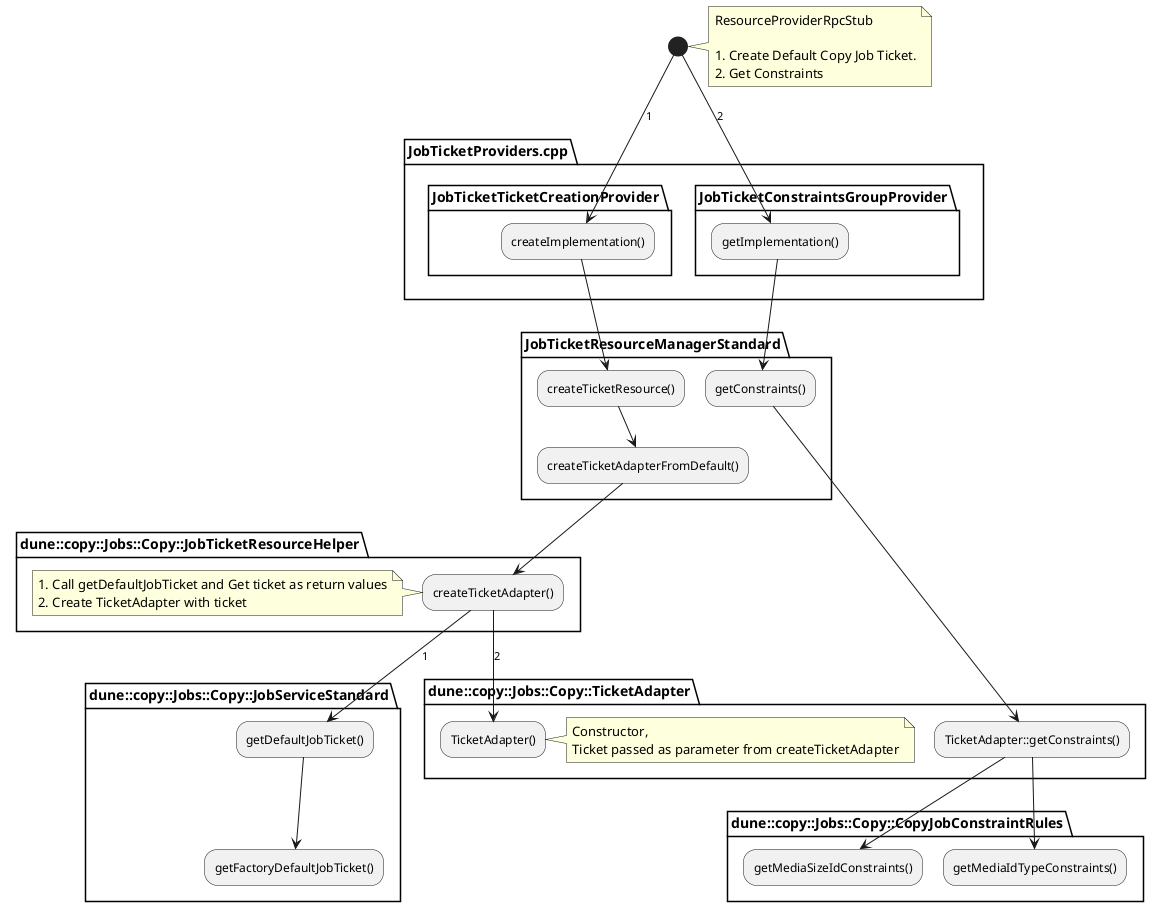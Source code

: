 @startuml
note right 
ResourceProviderRpcStub

1. Create Default Copy Job Ticket.
2. Get Constraints
end note


partition "JobTicketProviders.cpp" {
    partition "JobTicketTicketCreationProvider" {
    (*) --> [1] "createImplementation()"
    }
}

partition "JobTicketResourceManagerStandard" {
    "createImplementation()" --> "createTicketResource()"
    "createTicketResource()" --> "createTicketAdapterFromDefault()"
}

partition "dune::copy::Jobs::Copy::JobTicketResourceHelper" {
    "createTicketAdapterFromDefault()" --> "createTicketAdapter()"
    note left
    1. Call getDefaultJobTicket and Get ticket as return values
    2. Create TicketAdapter with ticket
    end note
}

partition "dune::copy::Jobs::Copy::JobServiceStandard" {
    "createTicketAdapter()" --> [1] "getDefaultJobTicket()"
    "getDefaultJobTicket()" --> "getFactoryDefaultJobTicket()"
}

partition "dune::copy::Jobs::Copy::TicketAdapter" {
    "createTicketAdapter()" --> [2] "TicketAdapter()"
    note right
    Constructor, 
    Ticket passed as parameter from createTicketAdapter
    end note
}

partition "JobTicketProviders.cpp" {
    partition "JobTicketConstraintsGroupProvider" {
        (*) --> [2] "getImplementation()"
    }
}

partition "JobTicketResourceManagerStandard" {
    "getImplementation()" --> "getConstraints()"
}

partition "dune::copy::Jobs::Copy::TicketAdapter" {
    "getConstraints()" --> "TicketAdapter::getConstraints()"
}

partition "dune::copy::Jobs::Copy::CopyJobConstraintRules" {
    "TicketAdapter::getConstraints()" --> "getMediaSizeIdConstraints()"
    "TicketAdapter::getConstraints()" --> "getMediaIdTypeConstraints()"
}

@enduml